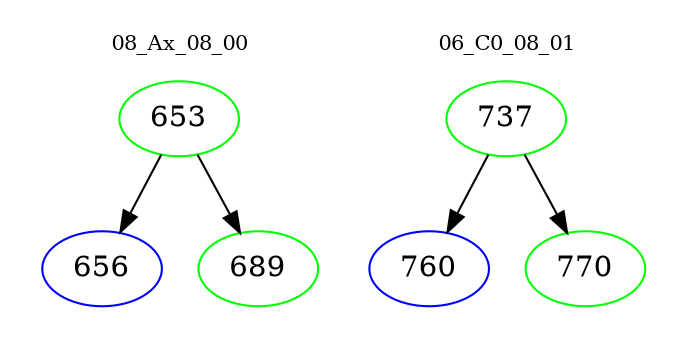 digraph{
subgraph cluster_0 {
color = white
label = "08_Ax_08_00";
fontsize=10;
T0_653 [label="653", color="green"]
T0_653 -> T0_656 [color="black"]
T0_656 [label="656", color="blue"]
T0_653 -> T0_689 [color="black"]
T0_689 [label="689", color="green"]
}
subgraph cluster_1 {
color = white
label = "06_C0_08_01";
fontsize=10;
T1_737 [label="737", color="green"]
T1_737 -> T1_760 [color="black"]
T1_760 [label="760", color="blue"]
T1_737 -> T1_770 [color="black"]
T1_770 [label="770", color="green"]
}
}

